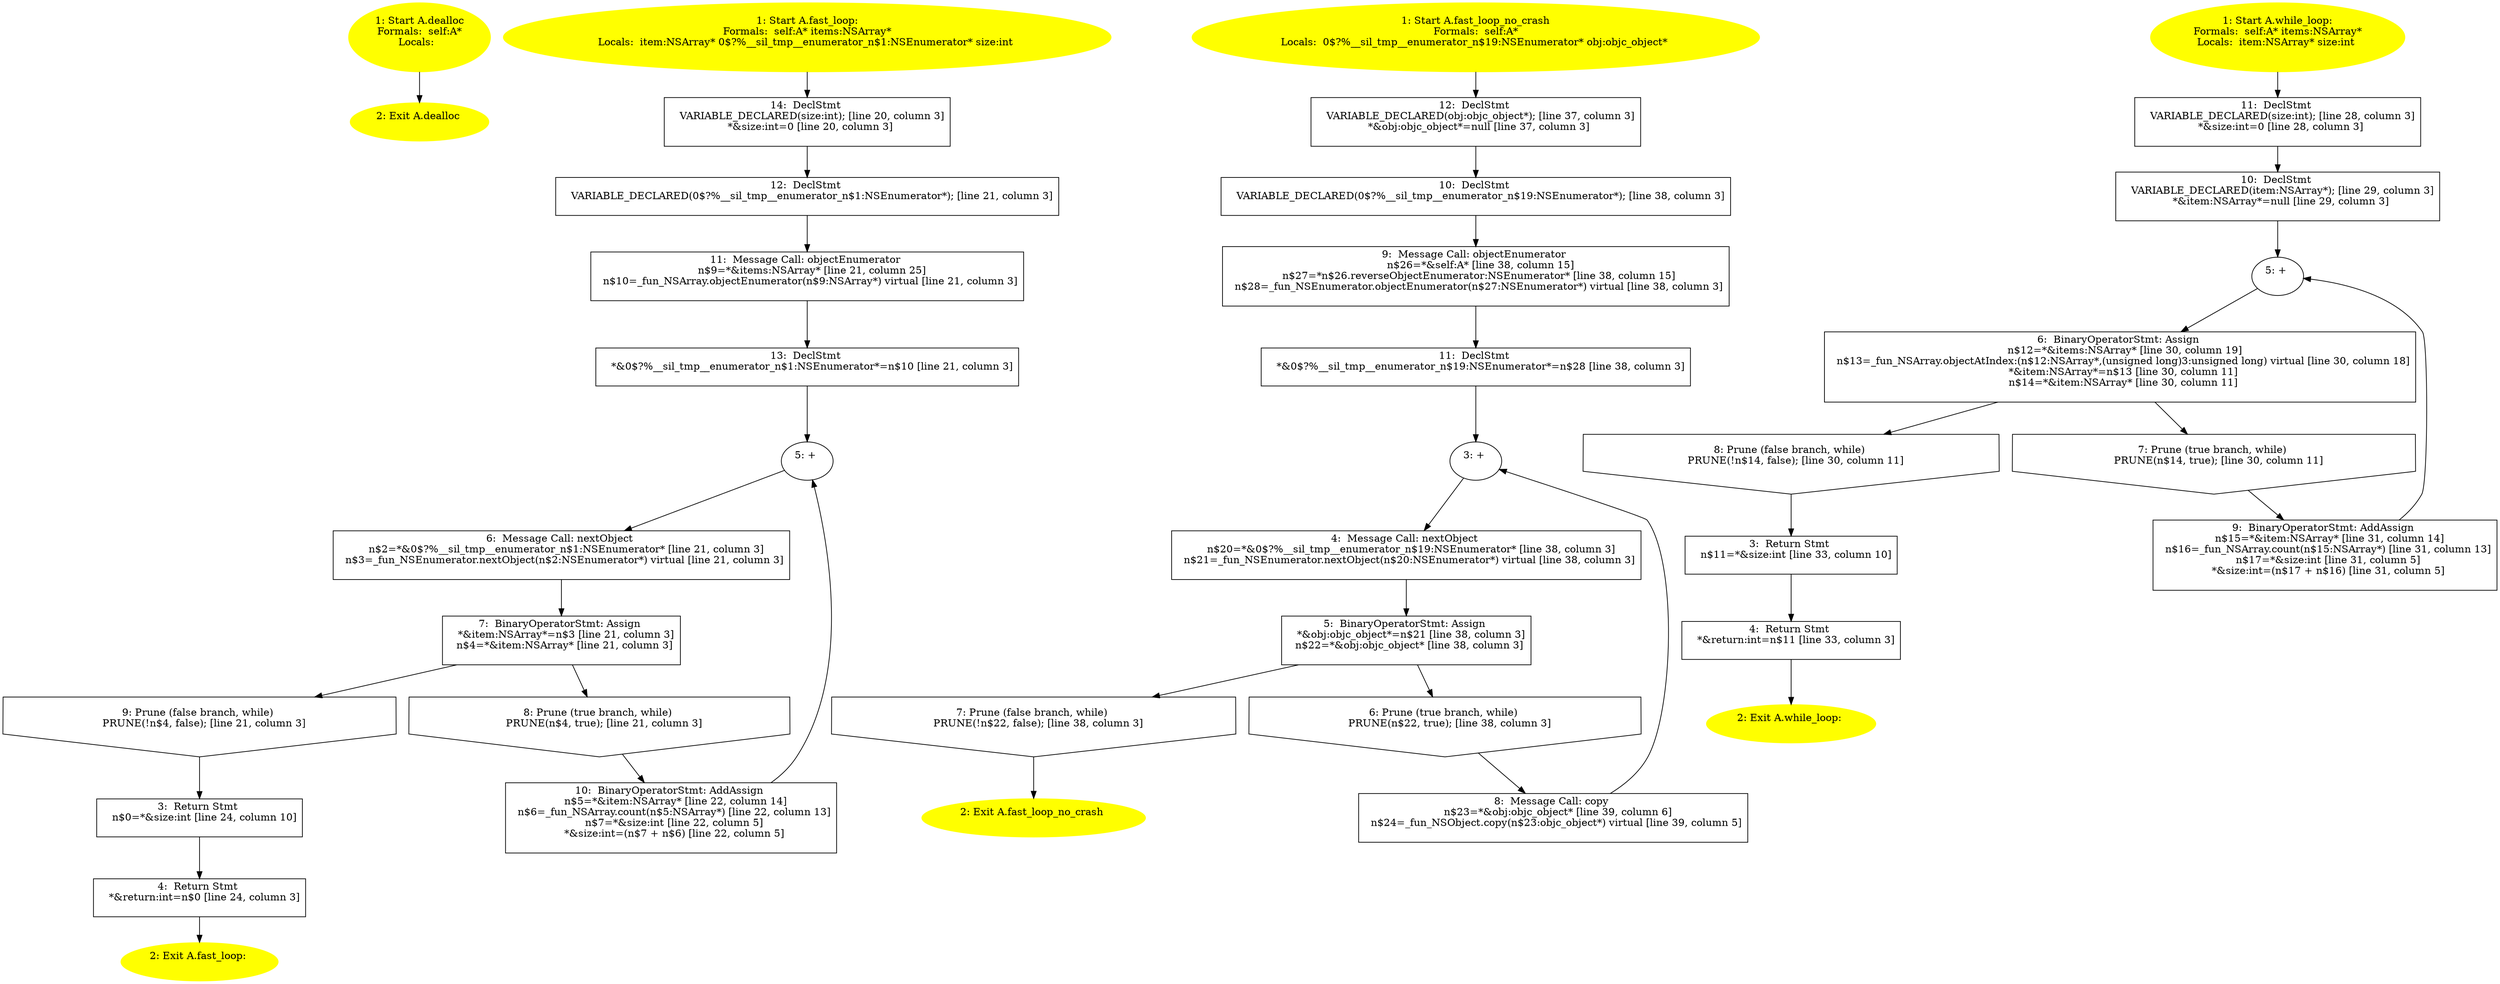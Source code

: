 /* @generated */
digraph cfg {
"dealloc#A#[instance].cb1004dc8428c0dc_1" [label="1: Start A.dealloc\nFormals:  self:A*\nLocals:  \n  " color=yellow style=filled]
	

	 "dealloc#A#[instance].cb1004dc8428c0dc_1" -> "dealloc#A#[instance].cb1004dc8428c0dc_2" ;
"dealloc#A#[instance].cb1004dc8428c0dc_2" [label="2: Exit A.dealloc \n  " color=yellow style=filled]
	

"fast_loop:#A(class NSArray)#[inst.7f100ac4a3f5bf98_1" [label="1: Start A.fast_loop:\nFormals:  self:A* items:NSArray*\nLocals:  item:NSArray* 0$?%__sil_tmp__enumerator_n$1:NSEnumerator* size:int \n  " color=yellow style=filled]
	

	 "fast_loop:#A(class NSArray)#[inst.7f100ac4a3f5bf98_1" -> "fast_loop:#A(class NSArray)#[inst.7f100ac4a3f5bf98_14" ;
"fast_loop:#A(class NSArray)#[inst.7f100ac4a3f5bf98_2" [label="2: Exit A.fast_loop: \n  " color=yellow style=filled]
	

"fast_loop:#A(class NSArray)#[inst.7f100ac4a3f5bf98_3" [label="3:  Return Stmt \n   n$0=*&size:int [line 24, column 10]\n " shape="box"]
	

	 "fast_loop:#A(class NSArray)#[inst.7f100ac4a3f5bf98_3" -> "fast_loop:#A(class NSArray)#[inst.7f100ac4a3f5bf98_4" ;
"fast_loop:#A(class NSArray)#[inst.7f100ac4a3f5bf98_4" [label="4:  Return Stmt \n   *&return:int=n$0 [line 24, column 3]\n " shape="box"]
	

	 "fast_loop:#A(class NSArray)#[inst.7f100ac4a3f5bf98_4" -> "fast_loop:#A(class NSArray)#[inst.7f100ac4a3f5bf98_2" ;
"fast_loop:#A(class NSArray)#[inst.7f100ac4a3f5bf98_5" [label="5: + \n  " ]
	

	 "fast_loop:#A(class NSArray)#[inst.7f100ac4a3f5bf98_5" -> "fast_loop:#A(class NSArray)#[inst.7f100ac4a3f5bf98_6" ;
"fast_loop:#A(class NSArray)#[inst.7f100ac4a3f5bf98_6" [label="6:  Message Call: nextObject \n   n$2=*&0$?%__sil_tmp__enumerator_n$1:NSEnumerator* [line 21, column 3]\n  n$3=_fun_NSEnumerator.nextObject(n$2:NSEnumerator*) virtual [line 21, column 3]\n " shape="box"]
	

	 "fast_loop:#A(class NSArray)#[inst.7f100ac4a3f5bf98_6" -> "fast_loop:#A(class NSArray)#[inst.7f100ac4a3f5bf98_7" ;
"fast_loop:#A(class NSArray)#[inst.7f100ac4a3f5bf98_7" [label="7:  BinaryOperatorStmt: Assign \n   *&item:NSArray*=n$3 [line 21, column 3]\n  n$4=*&item:NSArray* [line 21, column 3]\n " shape="box"]
	

	 "fast_loop:#A(class NSArray)#[inst.7f100ac4a3f5bf98_7" -> "fast_loop:#A(class NSArray)#[inst.7f100ac4a3f5bf98_8" ;
	 "fast_loop:#A(class NSArray)#[inst.7f100ac4a3f5bf98_7" -> "fast_loop:#A(class NSArray)#[inst.7f100ac4a3f5bf98_9" ;
"fast_loop:#A(class NSArray)#[inst.7f100ac4a3f5bf98_8" [label="8: Prune (true branch, while) \n   PRUNE(n$4, true); [line 21, column 3]\n " shape="invhouse"]
	

	 "fast_loop:#A(class NSArray)#[inst.7f100ac4a3f5bf98_8" -> "fast_loop:#A(class NSArray)#[inst.7f100ac4a3f5bf98_10" ;
"fast_loop:#A(class NSArray)#[inst.7f100ac4a3f5bf98_9" [label="9: Prune (false branch, while) \n   PRUNE(!n$4, false); [line 21, column 3]\n " shape="invhouse"]
	

	 "fast_loop:#A(class NSArray)#[inst.7f100ac4a3f5bf98_9" -> "fast_loop:#A(class NSArray)#[inst.7f100ac4a3f5bf98_3" ;
"fast_loop:#A(class NSArray)#[inst.7f100ac4a3f5bf98_10" [label="10:  BinaryOperatorStmt: AddAssign \n   n$5=*&item:NSArray* [line 22, column 14]\n  n$6=_fun_NSArray.count(n$5:NSArray*) [line 22, column 13]\n  n$7=*&size:int [line 22, column 5]\n  *&size:int=(n$7 + n$6) [line 22, column 5]\n " shape="box"]
	

	 "fast_loop:#A(class NSArray)#[inst.7f100ac4a3f5bf98_10" -> "fast_loop:#A(class NSArray)#[inst.7f100ac4a3f5bf98_5" ;
"fast_loop:#A(class NSArray)#[inst.7f100ac4a3f5bf98_11" [label="11:  Message Call: objectEnumerator \n   n$9=*&items:NSArray* [line 21, column 25]\n  n$10=_fun_NSArray.objectEnumerator(n$9:NSArray*) virtual [line 21, column 3]\n " shape="box"]
	

	 "fast_loop:#A(class NSArray)#[inst.7f100ac4a3f5bf98_11" -> "fast_loop:#A(class NSArray)#[inst.7f100ac4a3f5bf98_13" ;
"fast_loop:#A(class NSArray)#[inst.7f100ac4a3f5bf98_12" [label="12:  DeclStmt \n   VARIABLE_DECLARED(0$?%__sil_tmp__enumerator_n$1:NSEnumerator*); [line 21, column 3]\n " shape="box"]
	

	 "fast_loop:#A(class NSArray)#[inst.7f100ac4a3f5bf98_12" -> "fast_loop:#A(class NSArray)#[inst.7f100ac4a3f5bf98_11" ;
"fast_loop:#A(class NSArray)#[inst.7f100ac4a3f5bf98_13" [label="13:  DeclStmt \n   *&0$?%__sil_tmp__enumerator_n$1:NSEnumerator*=n$10 [line 21, column 3]\n " shape="box"]
	

	 "fast_loop:#A(class NSArray)#[inst.7f100ac4a3f5bf98_13" -> "fast_loop:#A(class NSArray)#[inst.7f100ac4a3f5bf98_5" ;
"fast_loop:#A(class NSArray)#[inst.7f100ac4a3f5bf98_14" [label="14:  DeclStmt \n   VARIABLE_DECLARED(size:int); [line 20, column 3]\n  *&size:int=0 [line 20, column 3]\n " shape="box"]
	

	 "fast_loop:#A(class NSArray)#[inst.7f100ac4a3f5bf98_14" -> "fast_loop:#A(class NSArray)#[inst.7f100ac4a3f5bf98_12" ;
"fast_loop_no_crash#A#[instance].3bf7913d666966ac_1" [label="1: Start A.fast_loop_no_crash\nFormals:  self:A*\nLocals:  0$?%__sil_tmp__enumerator_n$19:NSEnumerator* obj:objc_object* \n  " color=yellow style=filled]
	

	 "fast_loop_no_crash#A#[instance].3bf7913d666966ac_1" -> "fast_loop_no_crash#A#[instance].3bf7913d666966ac_12" ;
"fast_loop_no_crash#A#[instance].3bf7913d666966ac_2" [label="2: Exit A.fast_loop_no_crash \n  " color=yellow style=filled]
	

"fast_loop_no_crash#A#[instance].3bf7913d666966ac_3" [label="3: + \n  " ]
	

	 "fast_loop_no_crash#A#[instance].3bf7913d666966ac_3" -> "fast_loop_no_crash#A#[instance].3bf7913d666966ac_4" ;
"fast_loop_no_crash#A#[instance].3bf7913d666966ac_4" [label="4:  Message Call: nextObject \n   n$20=*&0$?%__sil_tmp__enumerator_n$19:NSEnumerator* [line 38, column 3]\n  n$21=_fun_NSEnumerator.nextObject(n$20:NSEnumerator*) virtual [line 38, column 3]\n " shape="box"]
	

	 "fast_loop_no_crash#A#[instance].3bf7913d666966ac_4" -> "fast_loop_no_crash#A#[instance].3bf7913d666966ac_5" ;
"fast_loop_no_crash#A#[instance].3bf7913d666966ac_5" [label="5:  BinaryOperatorStmt: Assign \n   *&obj:objc_object*=n$21 [line 38, column 3]\n  n$22=*&obj:objc_object* [line 38, column 3]\n " shape="box"]
	

	 "fast_loop_no_crash#A#[instance].3bf7913d666966ac_5" -> "fast_loop_no_crash#A#[instance].3bf7913d666966ac_6" ;
	 "fast_loop_no_crash#A#[instance].3bf7913d666966ac_5" -> "fast_loop_no_crash#A#[instance].3bf7913d666966ac_7" ;
"fast_loop_no_crash#A#[instance].3bf7913d666966ac_6" [label="6: Prune (true branch, while) \n   PRUNE(n$22, true); [line 38, column 3]\n " shape="invhouse"]
	

	 "fast_loop_no_crash#A#[instance].3bf7913d666966ac_6" -> "fast_loop_no_crash#A#[instance].3bf7913d666966ac_8" ;
"fast_loop_no_crash#A#[instance].3bf7913d666966ac_7" [label="7: Prune (false branch, while) \n   PRUNE(!n$22, false); [line 38, column 3]\n " shape="invhouse"]
	

	 "fast_loop_no_crash#A#[instance].3bf7913d666966ac_7" -> "fast_loop_no_crash#A#[instance].3bf7913d666966ac_2" ;
"fast_loop_no_crash#A#[instance].3bf7913d666966ac_8" [label="8:  Message Call: copy \n   n$23=*&obj:objc_object* [line 39, column 6]\n  n$24=_fun_NSObject.copy(n$23:objc_object*) virtual [line 39, column 5]\n " shape="box"]
	

	 "fast_loop_no_crash#A#[instance].3bf7913d666966ac_8" -> "fast_loop_no_crash#A#[instance].3bf7913d666966ac_3" ;
"fast_loop_no_crash#A#[instance].3bf7913d666966ac_9" [label="9:  Message Call: objectEnumerator \n   n$26=*&self:A* [line 38, column 15]\n  n$27=*n$26.reverseObjectEnumerator:NSEnumerator* [line 38, column 15]\n  n$28=_fun_NSEnumerator.objectEnumerator(n$27:NSEnumerator*) virtual [line 38, column 3]\n " shape="box"]
	

	 "fast_loop_no_crash#A#[instance].3bf7913d666966ac_9" -> "fast_loop_no_crash#A#[instance].3bf7913d666966ac_11" ;
"fast_loop_no_crash#A#[instance].3bf7913d666966ac_10" [label="10:  DeclStmt \n   VARIABLE_DECLARED(0$?%__sil_tmp__enumerator_n$19:NSEnumerator*); [line 38, column 3]\n " shape="box"]
	

	 "fast_loop_no_crash#A#[instance].3bf7913d666966ac_10" -> "fast_loop_no_crash#A#[instance].3bf7913d666966ac_9" ;
"fast_loop_no_crash#A#[instance].3bf7913d666966ac_11" [label="11:  DeclStmt \n   *&0$?%__sil_tmp__enumerator_n$19:NSEnumerator*=n$28 [line 38, column 3]\n " shape="box"]
	

	 "fast_loop_no_crash#A#[instance].3bf7913d666966ac_11" -> "fast_loop_no_crash#A#[instance].3bf7913d666966ac_3" ;
"fast_loop_no_crash#A#[instance].3bf7913d666966ac_12" [label="12:  DeclStmt \n   VARIABLE_DECLARED(obj:objc_object*); [line 37, column 3]\n  *&obj:objc_object*=null [line 37, column 3]\n " shape="box"]
	

	 "fast_loop_no_crash#A#[instance].3bf7913d666966ac_12" -> "fast_loop_no_crash#A#[instance].3bf7913d666966ac_10" ;
"while_loop:#A(class NSArray)#[ins.65037e0c9728c197_1" [label="1: Start A.while_loop:\nFormals:  self:A* items:NSArray*\nLocals:  item:NSArray* size:int \n  " color=yellow style=filled]
	

	 "while_loop:#A(class NSArray)#[ins.65037e0c9728c197_1" -> "while_loop:#A(class NSArray)#[ins.65037e0c9728c197_11" ;
"while_loop:#A(class NSArray)#[ins.65037e0c9728c197_2" [label="2: Exit A.while_loop: \n  " color=yellow style=filled]
	

"while_loop:#A(class NSArray)#[ins.65037e0c9728c197_3" [label="3:  Return Stmt \n   n$11=*&size:int [line 33, column 10]\n " shape="box"]
	

	 "while_loop:#A(class NSArray)#[ins.65037e0c9728c197_3" -> "while_loop:#A(class NSArray)#[ins.65037e0c9728c197_4" ;
"while_loop:#A(class NSArray)#[ins.65037e0c9728c197_4" [label="4:  Return Stmt \n   *&return:int=n$11 [line 33, column 3]\n " shape="box"]
	

	 "while_loop:#A(class NSArray)#[ins.65037e0c9728c197_4" -> "while_loop:#A(class NSArray)#[ins.65037e0c9728c197_2" ;
"while_loop:#A(class NSArray)#[ins.65037e0c9728c197_5" [label="5: + \n  " ]
	

	 "while_loop:#A(class NSArray)#[ins.65037e0c9728c197_5" -> "while_loop:#A(class NSArray)#[ins.65037e0c9728c197_6" ;
"while_loop:#A(class NSArray)#[ins.65037e0c9728c197_6" [label="6:  BinaryOperatorStmt: Assign \n   n$12=*&items:NSArray* [line 30, column 19]\n  n$13=_fun_NSArray.objectAtIndex:(n$12:NSArray*,(unsigned long)3:unsigned long) virtual [line 30, column 18]\n  *&item:NSArray*=n$13 [line 30, column 11]\n  n$14=*&item:NSArray* [line 30, column 11]\n " shape="box"]
	

	 "while_loop:#A(class NSArray)#[ins.65037e0c9728c197_6" -> "while_loop:#A(class NSArray)#[ins.65037e0c9728c197_7" ;
	 "while_loop:#A(class NSArray)#[ins.65037e0c9728c197_6" -> "while_loop:#A(class NSArray)#[ins.65037e0c9728c197_8" ;
"while_loop:#A(class NSArray)#[ins.65037e0c9728c197_7" [label="7: Prune (true branch, while) \n   PRUNE(n$14, true); [line 30, column 11]\n " shape="invhouse"]
	

	 "while_loop:#A(class NSArray)#[ins.65037e0c9728c197_7" -> "while_loop:#A(class NSArray)#[ins.65037e0c9728c197_9" ;
"while_loop:#A(class NSArray)#[ins.65037e0c9728c197_8" [label="8: Prune (false branch, while) \n   PRUNE(!n$14, false); [line 30, column 11]\n " shape="invhouse"]
	

	 "while_loop:#A(class NSArray)#[ins.65037e0c9728c197_8" -> "while_loop:#A(class NSArray)#[ins.65037e0c9728c197_3" ;
"while_loop:#A(class NSArray)#[ins.65037e0c9728c197_9" [label="9:  BinaryOperatorStmt: AddAssign \n   n$15=*&item:NSArray* [line 31, column 14]\n  n$16=_fun_NSArray.count(n$15:NSArray*) [line 31, column 13]\n  n$17=*&size:int [line 31, column 5]\n  *&size:int=(n$17 + n$16) [line 31, column 5]\n " shape="box"]
	

	 "while_loop:#A(class NSArray)#[ins.65037e0c9728c197_9" -> "while_loop:#A(class NSArray)#[ins.65037e0c9728c197_5" ;
"while_loop:#A(class NSArray)#[ins.65037e0c9728c197_10" [label="10:  DeclStmt \n   VARIABLE_DECLARED(item:NSArray*); [line 29, column 3]\n  *&item:NSArray*=null [line 29, column 3]\n " shape="box"]
	

	 "while_loop:#A(class NSArray)#[ins.65037e0c9728c197_10" -> "while_loop:#A(class NSArray)#[ins.65037e0c9728c197_5" ;
"while_loop:#A(class NSArray)#[ins.65037e0c9728c197_11" [label="11:  DeclStmt \n   VARIABLE_DECLARED(size:int); [line 28, column 3]\n  *&size:int=0 [line 28, column 3]\n " shape="box"]
	

	 "while_loop:#A(class NSArray)#[ins.65037e0c9728c197_11" -> "while_loop:#A(class NSArray)#[ins.65037e0c9728c197_10" ;
}
